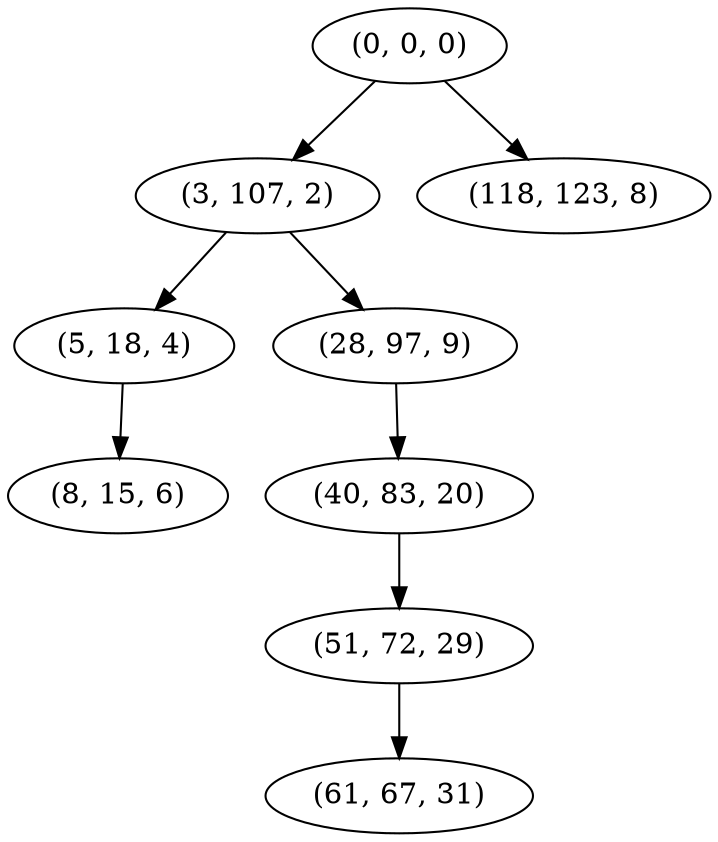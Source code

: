 digraph tree {
    "(0, 0, 0)";
    "(3, 107, 2)";
    "(5, 18, 4)";
    "(8, 15, 6)";
    "(28, 97, 9)";
    "(40, 83, 20)";
    "(51, 72, 29)";
    "(61, 67, 31)";
    "(118, 123, 8)";
    "(0, 0, 0)" -> "(3, 107, 2)";
    "(0, 0, 0)" -> "(118, 123, 8)";
    "(3, 107, 2)" -> "(5, 18, 4)";
    "(3, 107, 2)" -> "(28, 97, 9)";
    "(5, 18, 4)" -> "(8, 15, 6)";
    "(28, 97, 9)" -> "(40, 83, 20)";
    "(40, 83, 20)" -> "(51, 72, 29)";
    "(51, 72, 29)" -> "(61, 67, 31)";
}

